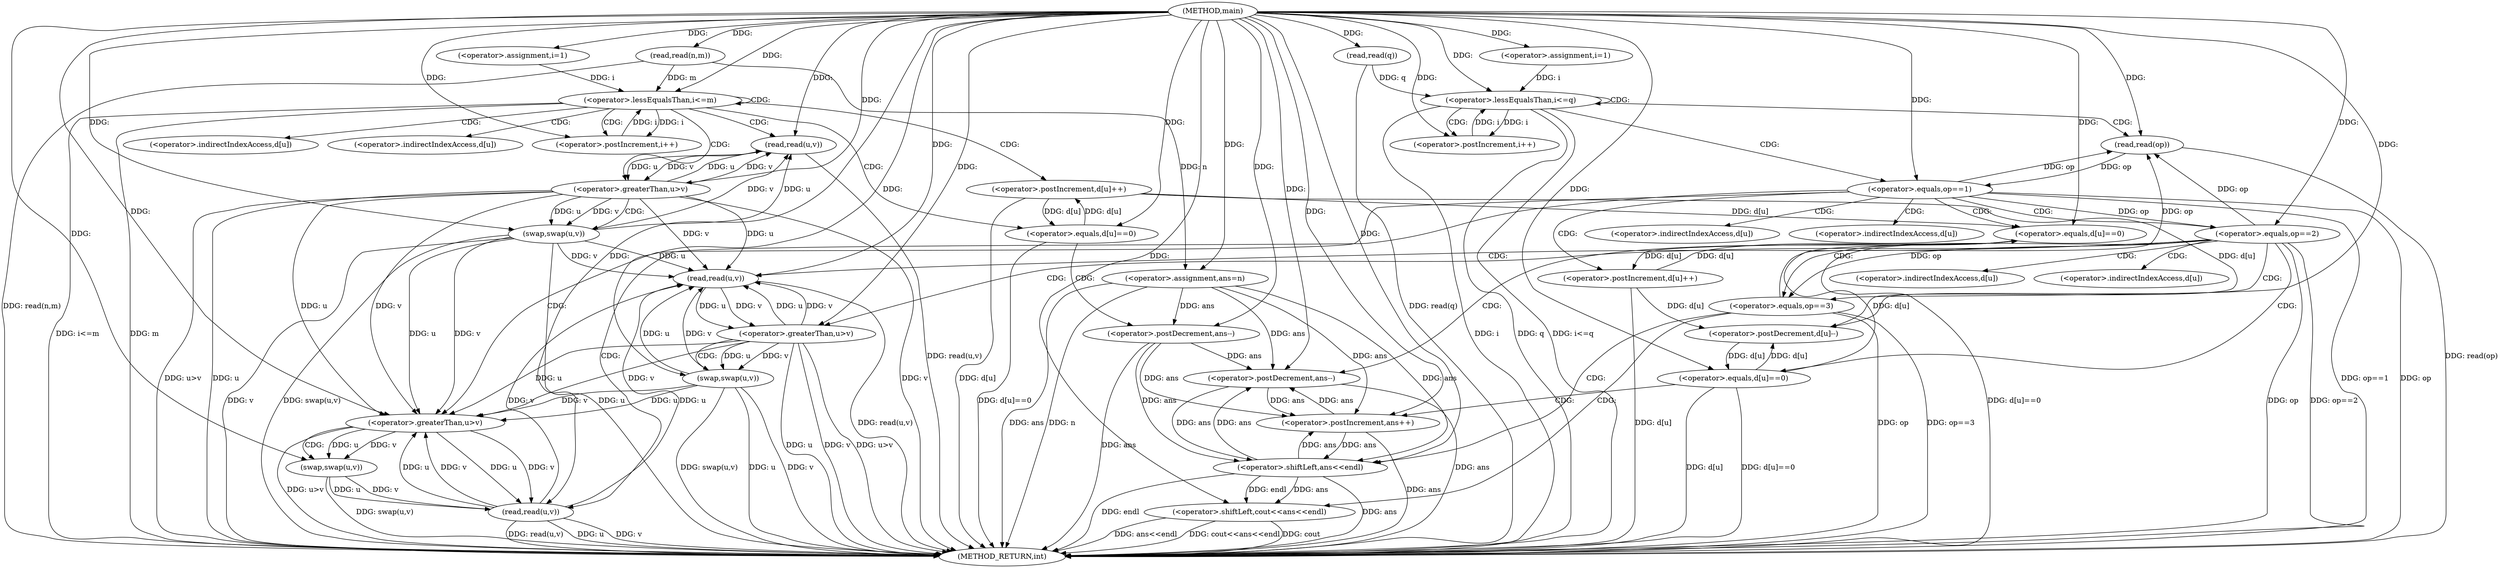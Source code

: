 digraph "main" {  
"1000166" [label = "(METHOD,main)" ]
"1000299" [label = "(METHOD_RETURN,int)" ]
"1000170" [label = "(read,read(n,m))" ]
"1000174" [label = "(<operator>.assignment,ans=n)" ]
"1000213" [label = "(read,read(q))" ]
"1000179" [label = "(<operator>.assignment,i=1)" ]
"1000182" [label = "(<operator>.lessEqualsThan,i<=m)" ]
"1000185" [label = "(<operator>.postIncrement,i++)" ]
"1000217" [label = "(<operator>.assignment,i=1)" ]
"1000220" [label = "(<operator>.lessEqualsThan,i<=q)" ]
"1000223" [label = "(<operator>.postIncrement,i++)" ]
"1000190" [label = "(read,read(u,v))" ]
"1000208" [label = "(<operator>.postIncrement,d[u]++)" ]
"1000227" [label = "(read,read(op))" ]
"1000194" [label = "(<operator>.greaterThan,u>v)" ]
"1000197" [label = "(swap,swap(u,v))" ]
"1000201" [label = "(<operator>.equals,d[u]==0)" ]
"1000206" [label = "(<operator>.postDecrement,ans--)" ]
"1000230" [label = "(<operator>.equals,op==1)" ]
"1000243" [label = "(read,read(u,v))" ]
"1000254" [label = "(<operator>.postIncrement,d[u]++)" ]
"1000237" [label = "(<operator>.greaterThan,u>v)" ]
"1000240" [label = "(swap,swap(u,v))" ]
"1000247" [label = "(<operator>.equals,d[u]==0)" ]
"1000252" [label = "(<operator>.postDecrement,ans--)" ]
"1000260" [label = "(<operator>.equals,op==2)" ]
"1000266" [label = "(read,read(u,v))" ]
"1000276" [label = "(<operator>.postDecrement,d[u]--)" ]
"1000270" [label = "(<operator>.greaterThan,u>v)" ]
"1000273" [label = "(swap,swap(u,v))" ]
"1000281" [label = "(<operator>.equals,d[u]==0)" ]
"1000286" [label = "(<operator>.postIncrement,ans++)" ]
"1000290" [label = "(<operator>.equals,op==3)" ]
"1000294" [label = "(<operator>.shiftLeft,cout<<ans<<endl)" ]
"1000296" [label = "(<operator>.shiftLeft,ans<<endl)" ]
"1000209" [label = "(<operator>.indirectIndexAccess,d[u])" ]
"1000202" [label = "(<operator>.indirectIndexAccess,d[u])" ]
"1000255" [label = "(<operator>.indirectIndexAccess,d[u])" ]
"1000248" [label = "(<operator>.indirectIndexAccess,d[u])" ]
"1000277" [label = "(<operator>.indirectIndexAccess,d[u])" ]
"1000282" [label = "(<operator>.indirectIndexAccess,d[u])" ]
  "1000170" -> "1000299"  [ label = "DDG: read(n,m)"] 
  "1000174" -> "1000299"  [ label = "DDG: ans"] 
  "1000174" -> "1000299"  [ label = "DDG: n"] 
  "1000182" -> "1000299"  [ label = "DDG: m"] 
  "1000182" -> "1000299"  [ label = "DDG: i<=m"] 
  "1000213" -> "1000299"  [ label = "DDG: read(q)"] 
  "1000220" -> "1000299"  [ label = "DDG: i"] 
  "1000220" -> "1000299"  [ label = "DDG: q"] 
  "1000220" -> "1000299"  [ label = "DDG: i<=q"] 
  "1000227" -> "1000299"  [ label = "DDG: read(op)"] 
  "1000230" -> "1000299"  [ label = "DDG: op"] 
  "1000230" -> "1000299"  [ label = "DDG: op==1"] 
  "1000260" -> "1000299"  [ label = "DDG: op"] 
  "1000260" -> "1000299"  [ label = "DDG: op==2"] 
  "1000290" -> "1000299"  [ label = "DDG: op"] 
  "1000290" -> "1000299"  [ label = "DDG: op==3"] 
  "1000296" -> "1000299"  [ label = "DDG: ans"] 
  "1000294" -> "1000299"  [ label = "DDG: ans<<endl"] 
  "1000294" -> "1000299"  [ label = "DDG: cout<<ans<<endl"] 
  "1000266" -> "1000299"  [ label = "DDG: read(u,v)"] 
  "1000270" -> "1000299"  [ label = "DDG: u"] 
  "1000270" -> "1000299"  [ label = "DDG: v"] 
  "1000270" -> "1000299"  [ label = "DDG: u>v"] 
  "1000273" -> "1000299"  [ label = "DDG: u"] 
  "1000273" -> "1000299"  [ label = "DDG: v"] 
  "1000273" -> "1000299"  [ label = "DDG: swap(u,v)"] 
  "1000281" -> "1000299"  [ label = "DDG: d[u]"] 
  "1000281" -> "1000299"  [ label = "DDG: d[u]==0"] 
  "1000286" -> "1000299"  [ label = "DDG: ans"] 
  "1000237" -> "1000299"  [ label = "DDG: u>v"] 
  "1000240" -> "1000299"  [ label = "DDG: swap(u,v)"] 
  "1000243" -> "1000299"  [ label = "DDG: u"] 
  "1000243" -> "1000299"  [ label = "DDG: v"] 
  "1000243" -> "1000299"  [ label = "DDG: read(u,v)"] 
  "1000247" -> "1000299"  [ label = "DDG: d[u]==0"] 
  "1000252" -> "1000299"  [ label = "DDG: ans"] 
  "1000254" -> "1000299"  [ label = "DDG: d[u]"] 
  "1000190" -> "1000299"  [ label = "DDG: read(u,v)"] 
  "1000194" -> "1000299"  [ label = "DDG: u"] 
  "1000194" -> "1000299"  [ label = "DDG: v"] 
  "1000194" -> "1000299"  [ label = "DDG: u>v"] 
  "1000197" -> "1000299"  [ label = "DDG: u"] 
  "1000197" -> "1000299"  [ label = "DDG: v"] 
  "1000197" -> "1000299"  [ label = "DDG: swap(u,v)"] 
  "1000201" -> "1000299"  [ label = "DDG: d[u]==0"] 
  "1000206" -> "1000299"  [ label = "DDG: ans"] 
  "1000208" -> "1000299"  [ label = "DDG: d[u]"] 
  "1000296" -> "1000299"  [ label = "DDG: endl"] 
  "1000294" -> "1000299"  [ label = "DDG: cout"] 
  "1000170" -> "1000174"  [ label = "DDG: n"] 
  "1000166" -> "1000174"  [ label = "DDG: "] 
  "1000166" -> "1000170"  [ label = "DDG: "] 
  "1000166" -> "1000179"  [ label = "DDG: "] 
  "1000166" -> "1000213"  [ label = "DDG: "] 
  "1000166" -> "1000217"  [ label = "DDG: "] 
  "1000179" -> "1000182"  [ label = "DDG: i"] 
  "1000185" -> "1000182"  [ label = "DDG: i"] 
  "1000166" -> "1000182"  [ label = "DDG: "] 
  "1000170" -> "1000182"  [ label = "DDG: m"] 
  "1000182" -> "1000185"  [ label = "DDG: i"] 
  "1000166" -> "1000185"  [ label = "DDG: "] 
  "1000217" -> "1000220"  [ label = "DDG: i"] 
  "1000223" -> "1000220"  [ label = "DDG: i"] 
  "1000166" -> "1000220"  [ label = "DDG: "] 
  "1000213" -> "1000220"  [ label = "DDG: q"] 
  "1000220" -> "1000223"  [ label = "DDG: i"] 
  "1000166" -> "1000223"  [ label = "DDG: "] 
  "1000194" -> "1000190"  [ label = "DDG: u"] 
  "1000197" -> "1000190"  [ label = "DDG: u"] 
  "1000166" -> "1000190"  [ label = "DDG: "] 
  "1000194" -> "1000190"  [ label = "DDG: v"] 
  "1000197" -> "1000190"  [ label = "DDG: v"] 
  "1000201" -> "1000208"  [ label = "DDG: d[u]"] 
  "1000230" -> "1000227"  [ label = "DDG: op"] 
  "1000260" -> "1000227"  [ label = "DDG: op"] 
  "1000290" -> "1000227"  [ label = "DDG: op"] 
  "1000166" -> "1000227"  [ label = "DDG: "] 
  "1000190" -> "1000194"  [ label = "DDG: u"] 
  "1000166" -> "1000194"  [ label = "DDG: "] 
  "1000190" -> "1000194"  [ label = "DDG: v"] 
  "1000194" -> "1000197"  [ label = "DDG: u"] 
  "1000166" -> "1000197"  [ label = "DDG: "] 
  "1000194" -> "1000197"  [ label = "DDG: v"] 
  "1000208" -> "1000201"  [ label = "DDG: d[u]"] 
  "1000166" -> "1000201"  [ label = "DDG: "] 
  "1000174" -> "1000206"  [ label = "DDG: ans"] 
  "1000166" -> "1000206"  [ label = "DDG: "] 
  "1000227" -> "1000230"  [ label = "DDG: op"] 
  "1000166" -> "1000230"  [ label = "DDG: "] 
  "1000237" -> "1000243"  [ label = "DDG: u"] 
  "1000240" -> "1000243"  [ label = "DDG: u"] 
  "1000166" -> "1000243"  [ label = "DDG: "] 
  "1000237" -> "1000243"  [ label = "DDG: v"] 
  "1000240" -> "1000243"  [ label = "DDG: v"] 
  "1000247" -> "1000254"  [ label = "DDG: d[u]"] 
  "1000270" -> "1000237"  [ label = "DDG: u"] 
  "1000273" -> "1000237"  [ label = "DDG: u"] 
  "1000243" -> "1000237"  [ label = "DDG: u"] 
  "1000194" -> "1000237"  [ label = "DDG: u"] 
  "1000197" -> "1000237"  [ label = "DDG: u"] 
  "1000166" -> "1000237"  [ label = "DDG: "] 
  "1000270" -> "1000237"  [ label = "DDG: v"] 
  "1000273" -> "1000237"  [ label = "DDG: v"] 
  "1000243" -> "1000237"  [ label = "DDG: v"] 
  "1000194" -> "1000237"  [ label = "DDG: v"] 
  "1000197" -> "1000237"  [ label = "DDG: v"] 
  "1000237" -> "1000240"  [ label = "DDG: u"] 
  "1000166" -> "1000240"  [ label = "DDG: "] 
  "1000237" -> "1000240"  [ label = "DDG: v"] 
  "1000281" -> "1000247"  [ label = "DDG: d[u]"] 
  "1000254" -> "1000247"  [ label = "DDG: d[u]"] 
  "1000208" -> "1000247"  [ label = "DDG: d[u]"] 
  "1000166" -> "1000247"  [ label = "DDG: "] 
  "1000174" -> "1000252"  [ label = "DDG: ans"] 
  "1000296" -> "1000252"  [ label = "DDG: ans"] 
  "1000286" -> "1000252"  [ label = "DDG: ans"] 
  "1000206" -> "1000252"  [ label = "DDG: ans"] 
  "1000166" -> "1000252"  [ label = "DDG: "] 
  "1000230" -> "1000260"  [ label = "DDG: op"] 
  "1000166" -> "1000260"  [ label = "DDG: "] 
  "1000270" -> "1000266"  [ label = "DDG: u"] 
  "1000273" -> "1000266"  [ label = "DDG: u"] 
  "1000243" -> "1000266"  [ label = "DDG: u"] 
  "1000194" -> "1000266"  [ label = "DDG: u"] 
  "1000197" -> "1000266"  [ label = "DDG: u"] 
  "1000166" -> "1000266"  [ label = "DDG: "] 
  "1000270" -> "1000266"  [ label = "DDG: v"] 
  "1000273" -> "1000266"  [ label = "DDG: v"] 
  "1000243" -> "1000266"  [ label = "DDG: v"] 
  "1000194" -> "1000266"  [ label = "DDG: v"] 
  "1000197" -> "1000266"  [ label = "DDG: v"] 
  "1000281" -> "1000276"  [ label = "DDG: d[u]"] 
  "1000254" -> "1000276"  [ label = "DDG: d[u]"] 
  "1000208" -> "1000276"  [ label = "DDG: d[u]"] 
  "1000266" -> "1000270"  [ label = "DDG: u"] 
  "1000166" -> "1000270"  [ label = "DDG: "] 
  "1000266" -> "1000270"  [ label = "DDG: v"] 
  "1000270" -> "1000273"  [ label = "DDG: u"] 
  "1000166" -> "1000273"  [ label = "DDG: "] 
  "1000270" -> "1000273"  [ label = "DDG: v"] 
  "1000276" -> "1000281"  [ label = "DDG: d[u]"] 
  "1000166" -> "1000281"  [ label = "DDG: "] 
  "1000174" -> "1000286"  [ label = "DDG: ans"] 
  "1000296" -> "1000286"  [ label = "DDG: ans"] 
  "1000252" -> "1000286"  [ label = "DDG: ans"] 
  "1000206" -> "1000286"  [ label = "DDG: ans"] 
  "1000166" -> "1000286"  [ label = "DDG: "] 
  "1000260" -> "1000290"  [ label = "DDG: op"] 
  "1000166" -> "1000290"  [ label = "DDG: "] 
  "1000166" -> "1000294"  [ label = "DDG: "] 
  "1000296" -> "1000294"  [ label = "DDG: ans"] 
  "1000296" -> "1000294"  [ label = "DDG: endl"] 
  "1000174" -> "1000296"  [ label = "DDG: ans"] 
  "1000286" -> "1000296"  [ label = "DDG: ans"] 
  "1000252" -> "1000296"  [ label = "DDG: ans"] 
  "1000206" -> "1000296"  [ label = "DDG: ans"] 
  "1000166" -> "1000296"  [ label = "DDG: "] 
  "1000182" -> "1000208"  [ label = "CDG: "] 
  "1000182" -> "1000182"  [ label = "CDG: "] 
  "1000182" -> "1000190"  [ label = "CDG: "] 
  "1000182" -> "1000201"  [ label = "CDG: "] 
  "1000182" -> "1000202"  [ label = "CDG: "] 
  "1000182" -> "1000194"  [ label = "CDG: "] 
  "1000182" -> "1000209"  [ label = "CDG: "] 
  "1000182" -> "1000185"  [ label = "CDG: "] 
  "1000220" -> "1000227"  [ label = "CDG: "] 
  "1000220" -> "1000230"  [ label = "CDG: "] 
  "1000220" -> "1000220"  [ label = "CDG: "] 
  "1000220" -> "1000223"  [ label = "CDG: "] 
  "1000194" -> "1000197"  [ label = "CDG: "] 
  "1000201" -> "1000206"  [ label = "CDG: "] 
  "1000230" -> "1000247"  [ label = "CDG: "] 
  "1000230" -> "1000260"  [ label = "CDG: "] 
  "1000230" -> "1000255"  [ label = "CDG: "] 
  "1000230" -> "1000243"  [ label = "CDG: "] 
  "1000230" -> "1000254"  [ label = "CDG: "] 
  "1000230" -> "1000237"  [ label = "CDG: "] 
  "1000230" -> "1000248"  [ label = "CDG: "] 
  "1000237" -> "1000240"  [ label = "CDG: "] 
  "1000247" -> "1000252"  [ label = "CDG: "] 
  "1000260" -> "1000276"  [ label = "CDG: "] 
  "1000260" -> "1000290"  [ label = "CDG: "] 
  "1000260" -> "1000277"  [ label = "CDG: "] 
  "1000260" -> "1000266"  [ label = "CDG: "] 
  "1000260" -> "1000281"  [ label = "CDG: "] 
  "1000260" -> "1000282"  [ label = "CDG: "] 
  "1000260" -> "1000270"  [ label = "CDG: "] 
  "1000270" -> "1000273"  [ label = "CDG: "] 
  "1000281" -> "1000286"  [ label = "CDG: "] 
  "1000290" -> "1000294"  [ label = "CDG: "] 
  "1000290" -> "1000296"  [ label = "CDG: "] 
}
